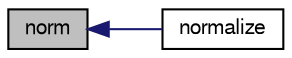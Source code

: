 digraph G
{
  edge [fontname="FreeSans",fontsize="10",labelfontname="FreeSans",labelfontsize="10"];
  node [fontname="FreeSans",fontsize="10",shape=record];
  rankdir="LR";
  Node1 [label="norm",height=0.2,width=0.4,color="black", fillcolor="grey75", style="filled" fontcolor="black"];
  Node1 -> Node2 [dir="back",color="midnightblue",fontsize="10",style="solid",fontname="FreeSans"];
  Node2 [label="normalize",height=0.2,width=0.4,color="black", fillcolor="white", style="filled",URL="$classorg_1_1octave_1_1graphics_1_1_point3_d.html#acd0de676568888d848beb97dcc53ae47"];
}
